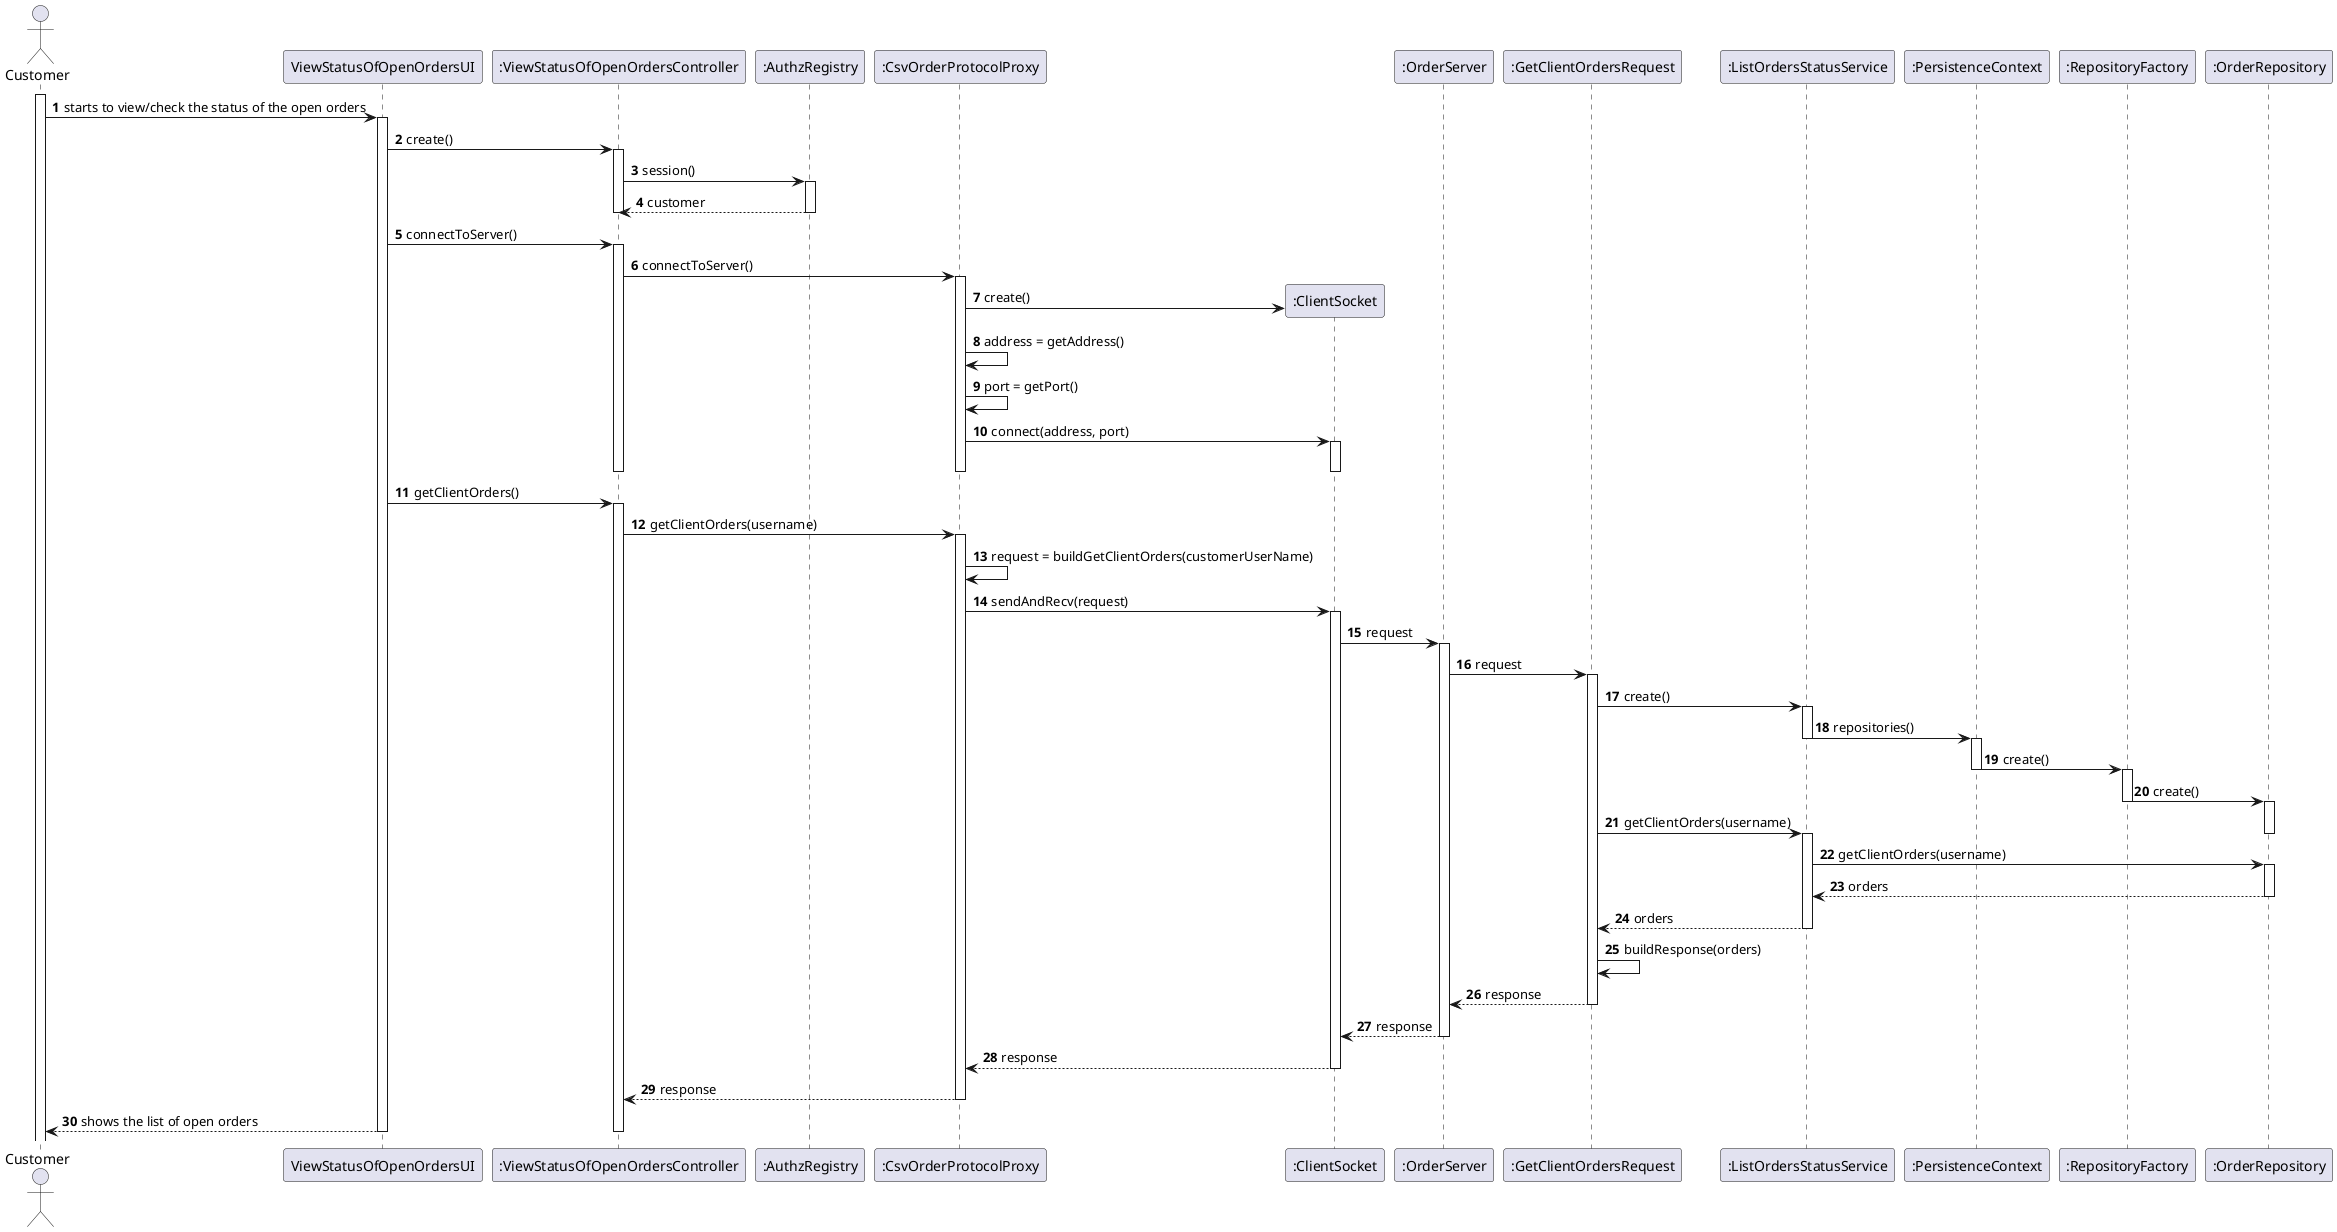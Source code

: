 @startuml
autonumber
actor "Customer" as CUST

participant "ViewStatusOfOpenOrdersUI" as UI
participant ":ViewStatusOfOpenOrdersController" as CTRL
participant ":AuthzRegistry" as AUTH
participant ":CsvOrderProtocolProxy" as PROXY
participant ":ClientSocket" as SOCKET
participant ":OrderServer" as SERVER
participant ":GetClientOrdersRequest" as REQUEST
participant ":ListOrdersStatusService" as SERVICE
participant ":PersistenceContext" as PST
participant ":RepositoryFactory" as FAC
participant ":OrderRepository" as REPO

activate CUST
CUST -> UI : starts to view/check the status of the open orders
activate UI

UI -> CTRL: create()
activate CTRL

CTRL -> AUTH: session()
activate AUTH

AUTH --> CTRL: customer
deactivate CTRL
deactivate AUTH

UI -> CTRL: connectToServer()
deactivate AUTH
activate CTRL

CTRL -> PROXY: connectToServer()
activate PROXY

PROXY -> SOCKET**: create()
PROXY -> PROXY: address = getAddress()
PROXY -> PROXY: port = getPort()

PROXY -> SOCKET: connect(address, port)
activate SOCKET
deactivate SOCKET
deactivate PROXY
deactivate CTRL

UI -> CTRL: getClientOrders()
activate CTRL

CTRL -> PROXY: getClientOrders(username)
activate PROXY

PROXY -> PROXY: request = buildGetClientOrders(customerUserName)

PROXY -> SOCKET: sendAndRecv(request)
activate SOCKET

SOCKET -> SERVER: request
activate SERVER

SERVER -> REQUEST: request
activate REQUEST

REQUEST -> SERVICE: create()
activate SERVICE

SERVICE -> PST: repositories()
deactivate SERVICE
activate PST

PST -> FAC: create()
deactivate PST
activate FAC

FAC -> REPO: create()
deactivate FAC
activate REPO

REQUEST -> SERVICE: getClientOrders(username)
deactivate REPO
activate SERVICE

SERVICE -> REPO: getClientOrders(username)
activate REPO

REPO --> SERVICE: orders
deactivate REPO

SERVICE --> REQUEST: orders
deactivate SERVICE

REQUEST -> REQUEST: buildResponse(orders)

REQUEST --> SERVER: response
deactivate REQUEST

SERVER --> SOCKET: response
deactivate SERVER

SOCKET --> PROXY: response
deactivate SOCKET

PROXY --> CTRL: response
deactivate PROXY

UI --> CUST: shows the list of open orders
deactivate CTRL

deactivate UI

@enduml